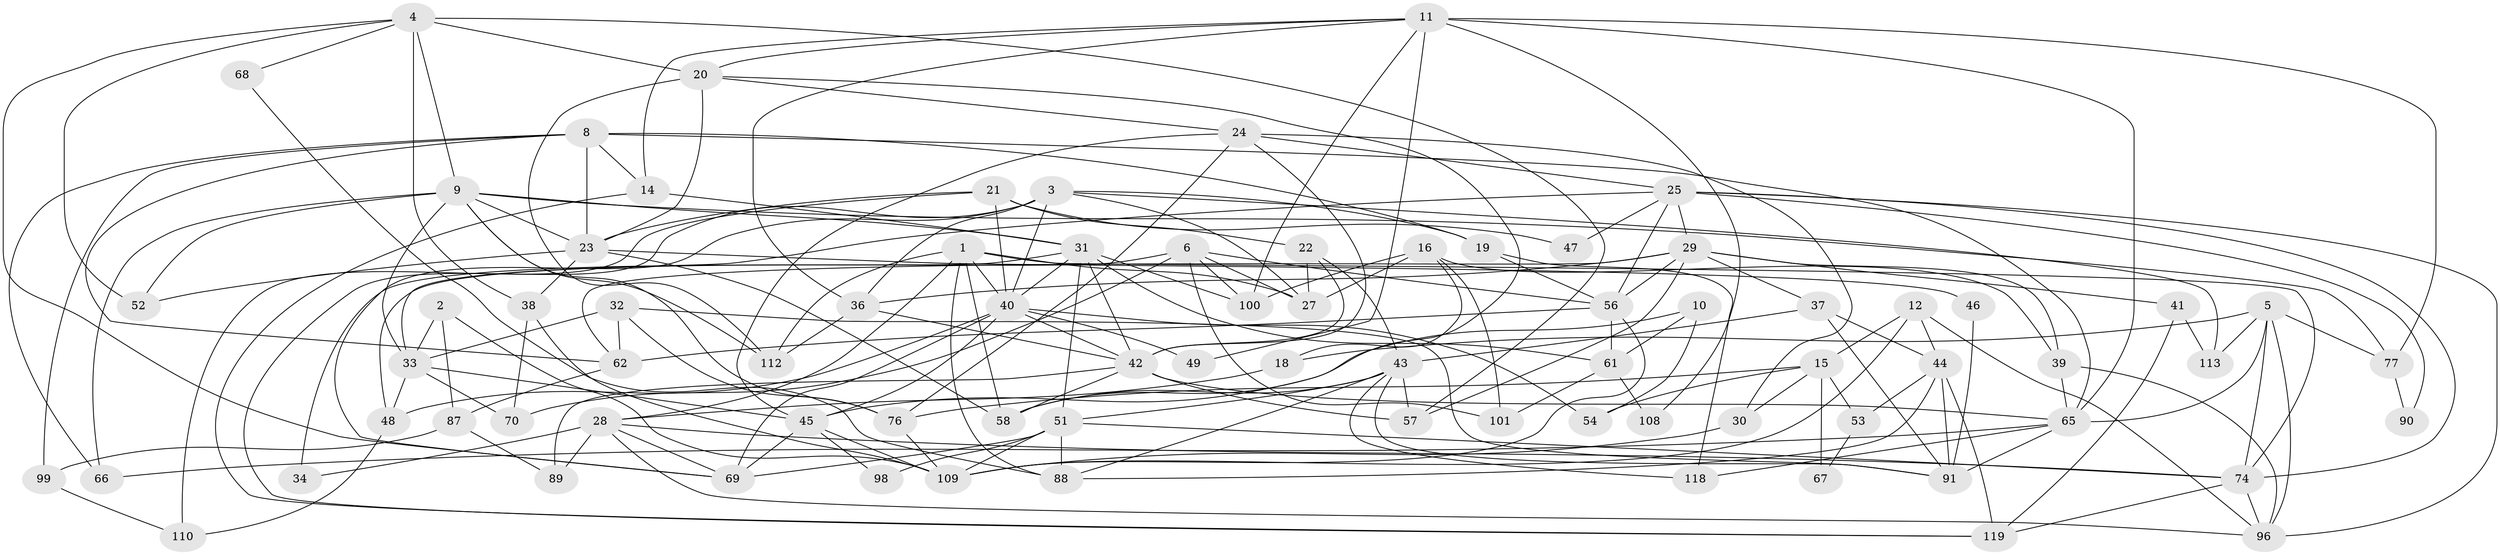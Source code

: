 // Generated by graph-tools (version 1.1) at 2025/52/02/27/25 19:52:05]
// undirected, 79 vertices, 194 edges
graph export_dot {
graph [start="1"]
  node [color=gray90,style=filled];
  1 [super="+7"];
  2;
  3 [super="+13"];
  4 [super="+35"];
  5 [super="+72"];
  6 [super="+94"];
  8 [super="+26"];
  9 [super="+121"];
  10 [super="+86"];
  11 [super="+17"];
  12;
  14 [super="+55"];
  15 [super="+81"];
  16 [super="+106"];
  18;
  19 [super="+63"];
  20 [super="+103"];
  21 [super="+60"];
  22 [super="+50"];
  23 [super="+83"];
  24 [super="+73"];
  25 [super="+71"];
  27;
  28 [super="+92"];
  29 [super="+95"];
  30;
  31 [super="+114"];
  32 [super="+59"];
  33 [super="+82"];
  34;
  36 [super="+75"];
  37 [super="+104"];
  38;
  39;
  40 [super="+102"];
  41;
  42 [super="+105"];
  43 [super="+117"];
  44 [super="+78"];
  45 [super="+85"];
  46;
  47;
  48;
  49;
  51 [super="+84"];
  52;
  53 [super="+64"];
  54;
  56;
  57 [super="+79"];
  58;
  61;
  62;
  65 [super="+93"];
  66;
  67;
  68;
  69 [super="+80"];
  70;
  74;
  76;
  77;
  87 [super="+97"];
  88 [super="+107"];
  89;
  90;
  91 [super="+115"];
  96 [super="+111"];
  98;
  99 [super="+120"];
  100;
  101;
  108;
  109 [super="+116"];
  110;
  112;
  113;
  118;
  119;
  1 -- 74;
  1 -- 27;
  1 -- 58;
  1 -- 112;
  1 -- 28;
  1 -- 88;
  1 -- 40;
  2 -- 33;
  2 -- 109;
  2 -- 87;
  3 -- 113;
  3 -- 27;
  3 -- 36;
  3 -- 69;
  3 -- 119;
  3 -- 40;
  3 -- 19;
  4 -- 20;
  4 -- 38;
  4 -- 52;
  4 -- 69;
  4 -- 68;
  4 -- 9;
  4 -- 57;
  5 -- 65;
  5 -- 77;
  5 -- 113;
  5 -- 96;
  5 -- 18;
  5 -- 74;
  6 -- 56;
  6 -- 27;
  6 -- 48;
  6 -- 70;
  6 -- 100;
  6 -- 101;
  8 -- 65;
  8 -- 66;
  8 -- 19;
  8 -- 23;
  8 -- 62;
  8 -- 99;
  8 -- 14;
  9 -- 52;
  9 -- 77;
  9 -- 112;
  9 -- 66;
  9 -- 23;
  9 -- 76;
  9 -- 31;
  9 -- 33;
  10 -- 45;
  10 -- 61;
  10 -- 54;
  11 -- 65;
  11 -- 36;
  11 -- 49;
  11 -- 100;
  11 -- 108;
  11 -- 77;
  11 -- 20;
  11 -- 14;
  12 -- 96;
  12 -- 15;
  12 -- 44;
  12 -- 109;
  14 -- 119;
  14 -- 31;
  15 -- 53 [weight=2];
  15 -- 54;
  15 -- 67;
  15 -- 76;
  15 -- 30;
  16 -- 18;
  16 -- 39;
  16 -- 27;
  16 -- 100;
  16 -- 101;
  18 -- 28;
  19 -- 56;
  19 -- 118;
  20 -- 58;
  20 -- 112;
  20 -- 23;
  20 -- 24;
  21 -- 40;
  21 -- 47;
  21 -- 110;
  21 -- 23;
  21 -- 22;
  22 -- 27;
  22 -- 43;
  22 -- 42;
  23 -- 52;
  23 -- 38;
  23 -- 58;
  23 -- 46;
  24 -- 42;
  24 -- 76;
  24 -- 30;
  24 -- 45;
  24 -- 25;
  25 -- 56;
  25 -- 47;
  25 -- 33;
  25 -- 96;
  25 -- 90;
  25 -- 74;
  25 -- 29;
  28 -- 96;
  28 -- 74;
  28 -- 89;
  28 -- 34;
  28 -- 69;
  29 -- 62;
  29 -- 56;
  29 -- 36 [weight=2];
  29 -- 39;
  29 -- 41;
  29 -- 37 [weight=2];
  29 -- 57;
  30 -- 109;
  31 -- 51;
  31 -- 34;
  31 -- 61;
  31 -- 100;
  31 -- 40;
  31 -- 42;
  32 -- 62;
  32 -- 91;
  32 -- 76;
  32 -- 33;
  33 -- 48;
  33 -- 70;
  33 -- 45;
  36 -- 112;
  36 -- 42;
  37 -- 91;
  37 -- 43;
  37 -- 44;
  38 -- 70;
  38 -- 109;
  39 -- 96;
  39 -- 65;
  40 -- 42;
  40 -- 48;
  40 -- 49;
  40 -- 54;
  40 -- 45;
  40 -- 69;
  41 -- 119;
  41 -- 113;
  42 -- 57;
  42 -- 89;
  42 -- 65 [weight=2];
  42 -- 58;
  43 -- 57;
  43 -- 91;
  43 -- 51;
  43 -- 118;
  43 -- 88;
  43 -- 58;
  44 -- 53;
  44 -- 119;
  44 -- 88;
  44 -- 91;
  45 -- 98;
  45 -- 109;
  45 -- 69;
  46 -- 91;
  48 -- 110;
  51 -- 109;
  51 -- 69;
  51 -- 98;
  51 -- 74;
  51 -- 88;
  53 -- 67;
  56 -- 109;
  56 -- 61;
  56 -- 62;
  61 -- 101;
  61 -- 108;
  62 -- 87;
  65 -- 66;
  65 -- 118;
  65 -- 91 [weight=2];
  68 -- 88;
  74 -- 119;
  74 -- 96;
  76 -- 109;
  77 -- 90;
  87 -- 99;
  87 -- 89;
  99 -- 110;
}
